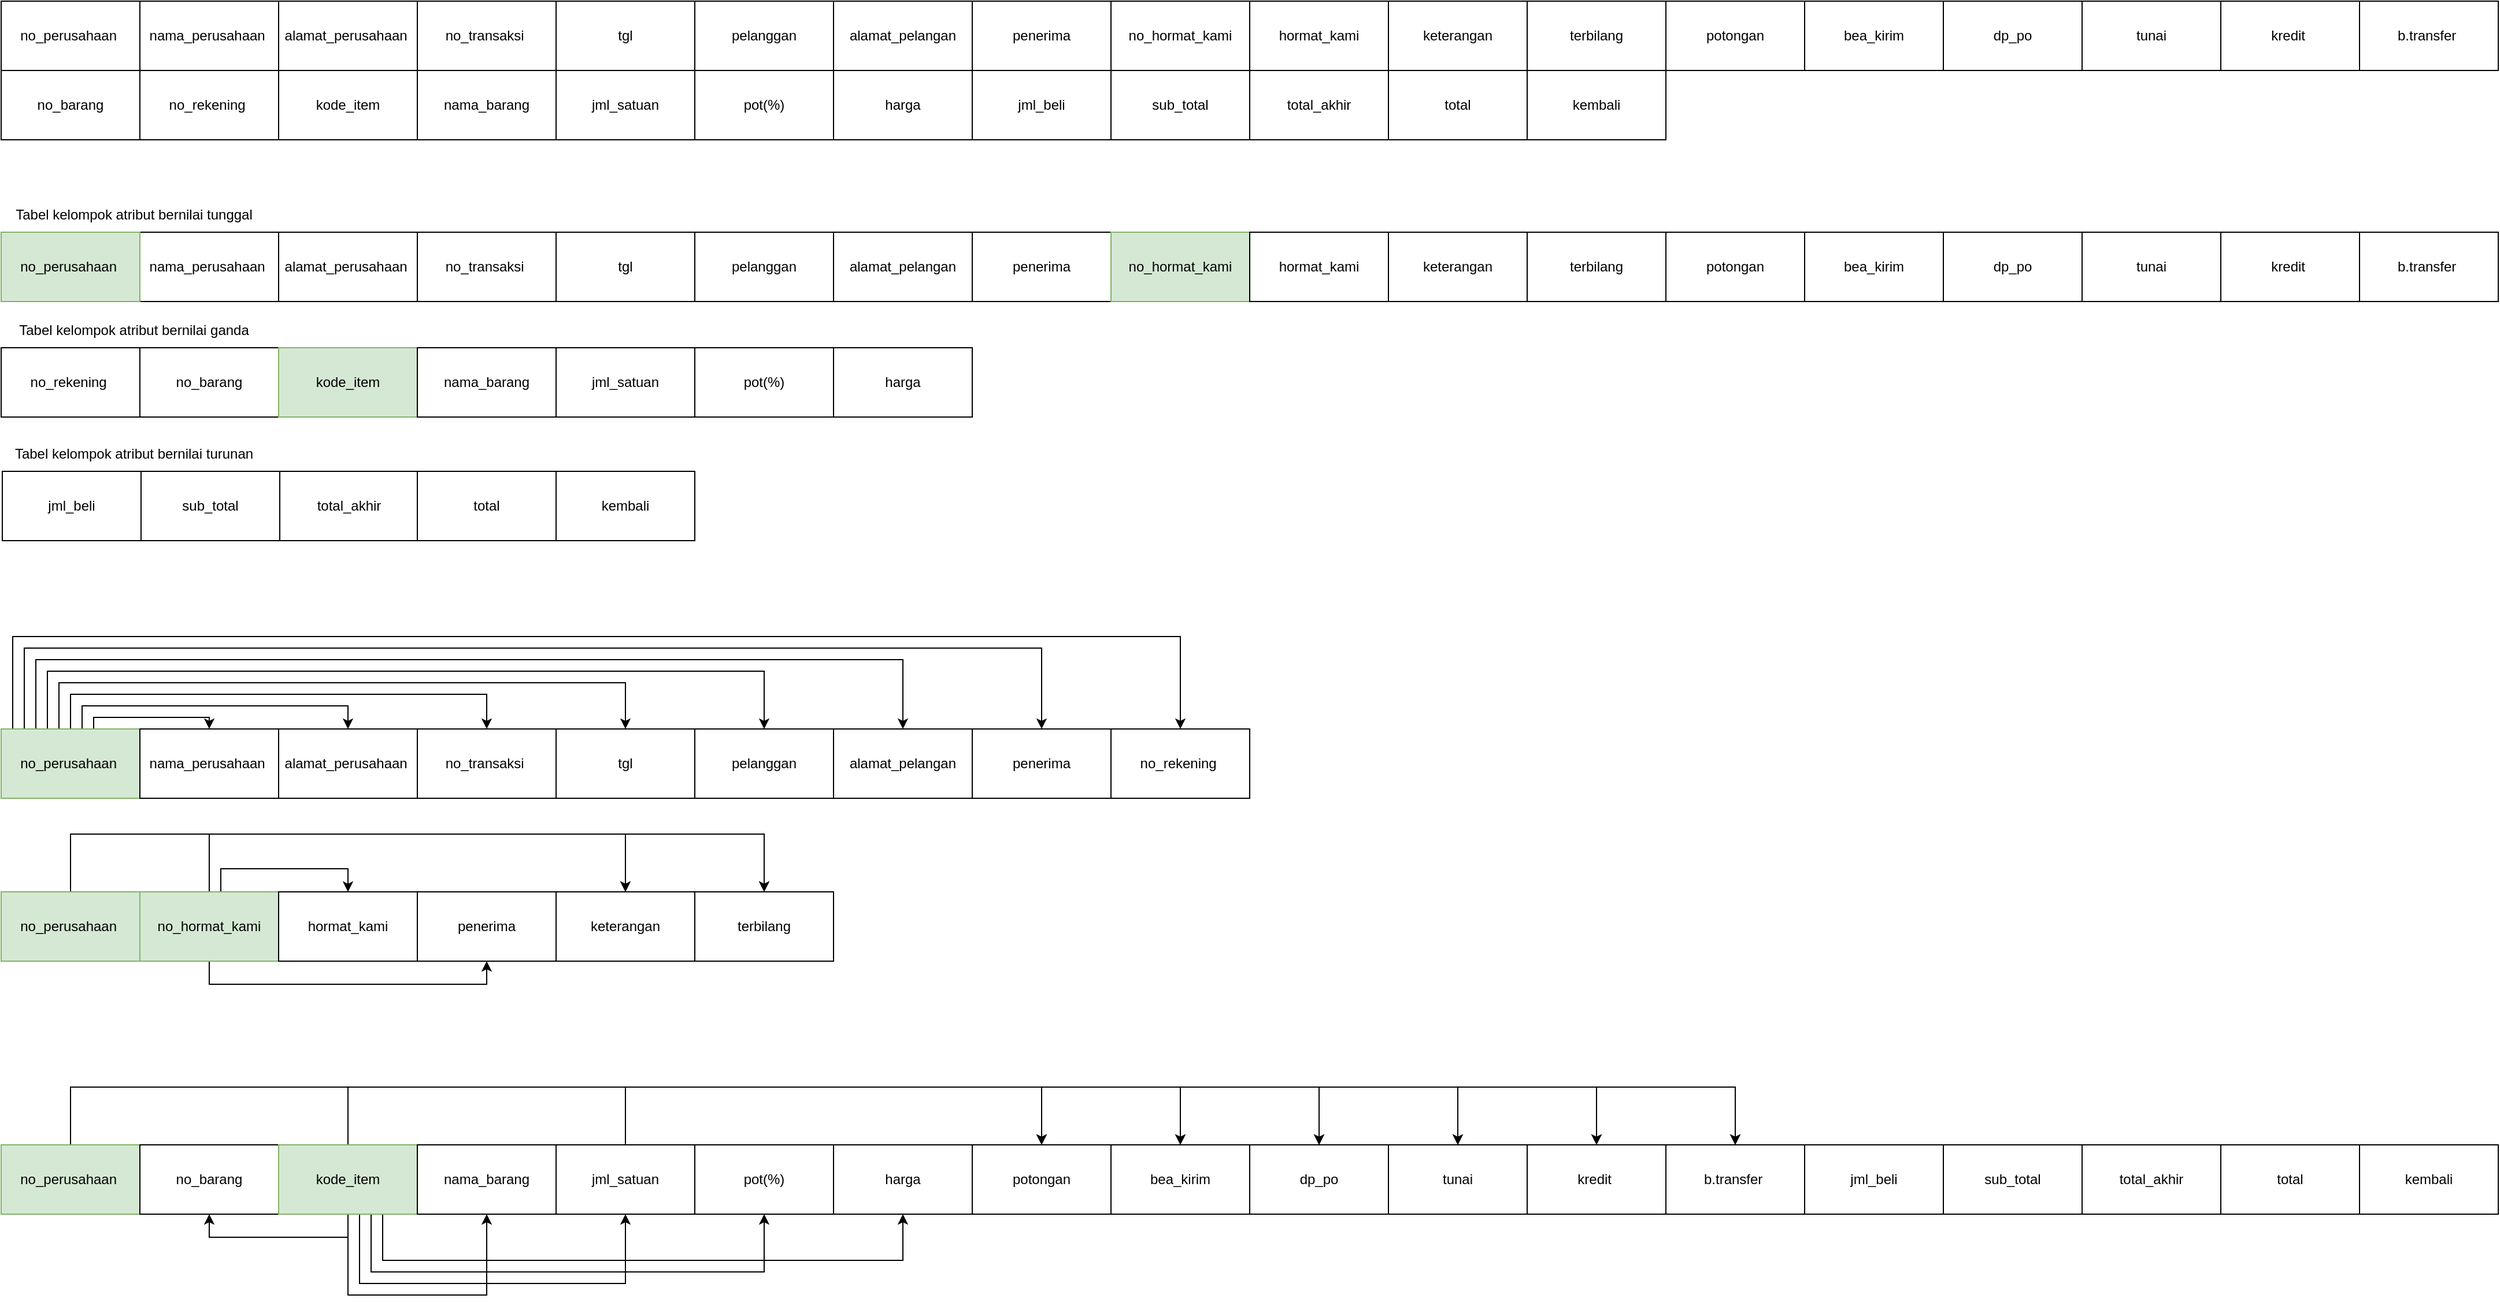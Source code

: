 <mxfile version="22.1.7" type="github">
  <diagram name="Page-1" id="kBbhrOJurJT0HmkiyJ2V">
    <mxGraphModel dx="3053" dy="1663" grid="1" gridSize="10" guides="1" tooltips="1" connect="1" arrows="1" fold="1" page="1" pageScale="1" pageWidth="850" pageHeight="1100" math="0" shadow="0">
      <root>
        <mxCell id="0" />
        <mxCell id="1" parent="0" />
        <mxCell id="bpbYqcK5zOJnf0tQpgTc-1" value="no_perusahaan&amp;nbsp;" style="rounded=0;whiteSpace=wrap;html=1;" parent="1" vertex="1">
          <mxGeometry x="30" y="130" width="120" height="60" as="geometry" />
        </mxCell>
        <mxCell id="bpbYqcK5zOJnf0tQpgTc-2" value="nama_perusahaan&amp;nbsp;" style="rounded=0;whiteSpace=wrap;html=1;" parent="1" vertex="1">
          <mxGeometry x="150" y="130" width="120" height="60" as="geometry" />
        </mxCell>
        <mxCell id="bpbYqcK5zOJnf0tQpgTc-3" value="alamat_perusahaan&amp;nbsp;" style="rounded=0;whiteSpace=wrap;html=1;" parent="1" vertex="1">
          <mxGeometry x="270" y="130" width="120" height="60" as="geometry" />
        </mxCell>
        <mxCell id="bpbYqcK5zOJnf0tQpgTc-4" value="no_transaksi&amp;nbsp;" style="rounded=0;whiteSpace=wrap;html=1;" parent="1" vertex="1">
          <mxGeometry x="390" y="130" width="120" height="60" as="geometry" />
        </mxCell>
        <mxCell id="bpbYqcK5zOJnf0tQpgTc-5" value="tgl" style="rounded=0;whiteSpace=wrap;html=1;" parent="1" vertex="1">
          <mxGeometry x="510" y="130" width="120" height="60" as="geometry" />
        </mxCell>
        <mxCell id="bpbYqcK5zOJnf0tQpgTc-6" value="pelanggan" style="rounded=0;whiteSpace=wrap;html=1;" parent="1" vertex="1">
          <mxGeometry x="630" y="130" width="120" height="60" as="geometry" />
        </mxCell>
        <mxCell id="bpbYqcK5zOJnf0tQpgTc-7" value="alamat_pelangan" style="rounded=0;whiteSpace=wrap;html=1;" parent="1" vertex="1">
          <mxGeometry x="750" y="130" width="120" height="60" as="geometry" />
        </mxCell>
        <mxCell id="bpbYqcK5zOJnf0tQpgTc-8" value="penerima" style="rounded=0;whiteSpace=wrap;html=1;" parent="1" vertex="1">
          <mxGeometry x="870" y="130" width="120" height="60" as="geometry" />
        </mxCell>
        <mxCell id="bpbYqcK5zOJnf0tQpgTc-9" value="hormat_kami" style="rounded=0;whiteSpace=wrap;html=1;" parent="1" vertex="1">
          <mxGeometry x="1110" y="130" width="120" height="60" as="geometry" />
        </mxCell>
        <mxCell id="bpbYqcK5zOJnf0tQpgTc-10" value="keterangan" style="rounded=0;whiteSpace=wrap;html=1;" parent="1" vertex="1">
          <mxGeometry x="1230" y="130" width="120" height="60" as="geometry" />
        </mxCell>
        <mxCell id="bpbYqcK5zOJnf0tQpgTc-11" value="terbilang" style="rounded=0;whiteSpace=wrap;html=1;" parent="1" vertex="1">
          <mxGeometry x="1350" y="130" width="120" height="60" as="geometry" />
        </mxCell>
        <mxCell id="bpbYqcK5zOJnf0tQpgTc-12" value="potongan" style="rounded=0;whiteSpace=wrap;html=1;" parent="1" vertex="1">
          <mxGeometry x="1470" y="130" width="120" height="60" as="geometry" />
        </mxCell>
        <mxCell id="bpbYqcK5zOJnf0tQpgTc-13" value="bea_kirim" style="rounded=0;whiteSpace=wrap;html=1;" parent="1" vertex="1">
          <mxGeometry x="1590" y="130" width="120" height="60" as="geometry" />
        </mxCell>
        <mxCell id="bpbYqcK5zOJnf0tQpgTc-14" value="dp_po" style="rounded=0;whiteSpace=wrap;html=1;" parent="1" vertex="1">
          <mxGeometry x="1710" y="130" width="120" height="60" as="geometry" />
        </mxCell>
        <mxCell id="bpbYqcK5zOJnf0tQpgTc-15" value="tunai" style="rounded=0;whiteSpace=wrap;html=1;" parent="1" vertex="1">
          <mxGeometry x="1830" y="130" width="120" height="60" as="geometry" />
        </mxCell>
        <mxCell id="bpbYqcK5zOJnf0tQpgTc-16" value="kredit&amp;nbsp;" style="rounded=0;whiteSpace=wrap;html=1;" parent="1" vertex="1">
          <mxGeometry x="1950" y="130" width="120" height="60" as="geometry" />
        </mxCell>
        <mxCell id="bpbYqcK5zOJnf0tQpgTc-17" value="b.transfer&amp;nbsp;" style="rounded=0;whiteSpace=wrap;html=1;" parent="1" vertex="1">
          <mxGeometry x="2070" y="130" width="120" height="60" as="geometry" />
        </mxCell>
        <mxCell id="bpbYqcK5zOJnf0tQpgTc-18" value="no_barang" style="rounded=0;whiteSpace=wrap;html=1;" parent="1" vertex="1">
          <mxGeometry x="30" y="190" width="120" height="60" as="geometry" />
        </mxCell>
        <mxCell id="bpbYqcK5zOJnf0tQpgTc-20" value="no_rekening&amp;nbsp;" style="rounded=0;whiteSpace=wrap;html=1;" parent="1" vertex="1">
          <mxGeometry x="150" y="190" width="120" height="60" as="geometry" />
        </mxCell>
        <mxCell id="bpbYqcK5zOJnf0tQpgTc-21" value="kode_item" style="rounded=0;whiteSpace=wrap;html=1;" parent="1" vertex="1">
          <mxGeometry x="270" y="190" width="120" height="60" as="geometry" />
        </mxCell>
        <mxCell id="bpbYqcK5zOJnf0tQpgTc-22" value="nama_barang" style="rounded=0;whiteSpace=wrap;html=1;" parent="1" vertex="1">
          <mxGeometry x="390" y="190" width="120" height="60" as="geometry" />
        </mxCell>
        <mxCell id="bpbYqcK5zOJnf0tQpgTc-23" value="jml_satuan" style="rounded=0;whiteSpace=wrap;html=1;" parent="1" vertex="1">
          <mxGeometry x="510" y="190" width="120" height="60" as="geometry" />
        </mxCell>
        <mxCell id="bpbYqcK5zOJnf0tQpgTc-24" value="pot(%)" style="rounded=0;whiteSpace=wrap;html=1;" parent="1" vertex="1">
          <mxGeometry x="630" y="190" width="120" height="60" as="geometry" />
        </mxCell>
        <mxCell id="bpbYqcK5zOJnf0tQpgTc-25" value="harga" style="rounded=0;whiteSpace=wrap;html=1;" parent="1" vertex="1">
          <mxGeometry x="750" y="190" width="120" height="60" as="geometry" />
        </mxCell>
        <mxCell id="bpbYqcK5zOJnf0tQpgTc-26" value="jml_beli" style="rounded=0;whiteSpace=wrap;html=1;" parent="1" vertex="1">
          <mxGeometry x="870" y="190" width="120" height="60" as="geometry" />
        </mxCell>
        <mxCell id="bpbYqcK5zOJnf0tQpgTc-27" value="sub_total" style="rounded=0;whiteSpace=wrap;html=1;" parent="1" vertex="1">
          <mxGeometry x="990" y="190" width="120" height="60" as="geometry" />
        </mxCell>
        <mxCell id="bpbYqcK5zOJnf0tQpgTc-40" style="edgeStyle=orthogonalEdgeStyle;rounded=0;orthogonalLoop=1;jettySize=auto;html=1;exitX=0.5;exitY=0;exitDx=0;exitDy=0;entryX=0.5;entryY=1;entryDx=0;entryDy=0;" parent="1" target="bpbYqcK5zOJnf0tQpgTc-10" edge="1">
          <mxGeometry relative="1" as="geometry">
            <mxPoint x="1290" y="190" as="sourcePoint" />
          </mxGeometry>
        </mxCell>
        <mxCell id="bpbYqcK5zOJnf0tQpgTc-28" value="total_akhir" style="rounded=0;whiteSpace=wrap;html=1;" parent="1" vertex="1">
          <mxGeometry x="1110" y="190" width="120" height="60" as="geometry" />
        </mxCell>
        <mxCell id="bpbYqcK5zOJnf0tQpgTc-89" style="edgeStyle=orthogonalEdgeStyle;rounded=0;orthogonalLoop=1;jettySize=auto;html=1;entryX=0.5;entryY=0;entryDx=0;entryDy=0;" parent="1" source="bpbYqcK5zOJnf0tQpgTc-30" target="bpbYqcK5zOJnf0tQpgTc-87" edge="1">
          <mxGeometry relative="1" as="geometry">
            <Array as="points">
              <mxPoint x="90" y="851" />
              <mxPoint x="570" y="851" />
            </Array>
          </mxGeometry>
        </mxCell>
        <mxCell id="bpbYqcK5zOJnf0tQpgTc-90" style="edgeStyle=orthogonalEdgeStyle;rounded=0;orthogonalLoop=1;jettySize=auto;html=1;entryX=0.5;entryY=0;entryDx=0;entryDy=0;" parent="1" source="bpbYqcK5zOJnf0tQpgTc-30" target="bpbYqcK5zOJnf0tQpgTc-88" edge="1">
          <mxGeometry relative="1" as="geometry">
            <Array as="points">
              <mxPoint x="90" y="851" />
              <mxPoint x="690" y="851" />
            </Array>
          </mxGeometry>
        </mxCell>
        <mxCell id="bpbYqcK5zOJnf0tQpgTc-30" value="no_perusahaan&amp;nbsp;" style="rounded=0;whiteSpace=wrap;html=1;fillColor=#d5e8d4;strokeColor=#82b366;" parent="1" vertex="1">
          <mxGeometry x="30" y="901" width="120" height="60" as="geometry" />
        </mxCell>
        <mxCell id="bpbYqcK5zOJnf0tQpgTc-31" value="nama_perusahaan&amp;nbsp;" style="rounded=0;whiteSpace=wrap;html=1;" parent="1" vertex="1">
          <mxGeometry x="150" y="330" width="120" height="60" as="geometry" />
        </mxCell>
        <mxCell id="bpbYqcK5zOJnf0tQpgTc-32" value="alamat_perusahaan&amp;nbsp;" style="rounded=0;whiteSpace=wrap;html=1;" parent="1" vertex="1">
          <mxGeometry x="270" y="330" width="120" height="60" as="geometry" />
        </mxCell>
        <mxCell id="bpbYqcK5zOJnf0tQpgTc-33" value="no_transaksi&amp;nbsp;" style="rounded=0;whiteSpace=wrap;html=1;" parent="1" vertex="1">
          <mxGeometry x="390" y="330" width="120" height="60" as="geometry" />
        </mxCell>
        <mxCell id="bpbYqcK5zOJnf0tQpgTc-34" value="tgl" style="rounded=0;whiteSpace=wrap;html=1;" parent="1" vertex="1">
          <mxGeometry x="510" y="330" width="120" height="60" as="geometry" />
        </mxCell>
        <mxCell id="bpbYqcK5zOJnf0tQpgTc-35" value="pelanggan" style="rounded=0;whiteSpace=wrap;html=1;" parent="1" vertex="1">
          <mxGeometry x="630" y="330" width="120" height="60" as="geometry" />
        </mxCell>
        <mxCell id="bpbYqcK5zOJnf0tQpgTc-37" value="alamat_pelangan" style="rounded=0;whiteSpace=wrap;html=1;" parent="1" vertex="1">
          <mxGeometry x="750" y="330" width="120" height="60" as="geometry" />
        </mxCell>
        <mxCell id="bpbYqcK5zOJnf0tQpgTc-38" value="penerima" style="rounded=0;whiteSpace=wrap;html=1;" parent="1" vertex="1">
          <mxGeometry x="870" y="330" width="120" height="60" as="geometry" />
        </mxCell>
        <mxCell id="bpbYqcK5zOJnf0tQpgTc-39" value="no_hormat_kami" style="rounded=0;whiteSpace=wrap;html=1;fillColor=#d5e8d4;strokeColor=#82b366;" parent="1" vertex="1">
          <mxGeometry x="990" y="330" width="120" height="60" as="geometry" />
        </mxCell>
        <mxCell id="bpbYqcK5zOJnf0tQpgTc-131" style="edgeStyle=orthogonalEdgeStyle;rounded=0;orthogonalLoop=1;jettySize=auto;html=1;exitX=0;exitY=1;exitDx=0;exitDy=0;entryX=1;entryY=1;entryDx=0;entryDy=0;" parent="1" source="bpbYqcK5zOJnf0tQpgTc-41" target="bpbYqcK5zOJnf0tQpgTc-74" edge="1">
          <mxGeometry relative="1" as="geometry" />
        </mxCell>
        <mxCell id="bpbYqcK5zOJnf0tQpgTc-41" value="keterangan" style="rounded=0;whiteSpace=wrap;html=1;" parent="1" vertex="1">
          <mxGeometry x="1230" y="330" width="120" height="60" as="geometry" />
        </mxCell>
        <mxCell id="bpbYqcK5zOJnf0tQpgTc-42" value="terbilang" style="rounded=0;whiteSpace=wrap;html=1;" parent="1" vertex="1">
          <mxGeometry x="1350" y="330" width="120" height="60" as="geometry" />
        </mxCell>
        <mxCell id="bpbYqcK5zOJnf0tQpgTc-43" value="potongan" style="rounded=0;whiteSpace=wrap;html=1;" parent="1" vertex="1">
          <mxGeometry x="1470" y="330" width="120" height="60" as="geometry" />
        </mxCell>
        <mxCell id="bpbYqcK5zOJnf0tQpgTc-44" value="bea_kirim" style="rounded=0;whiteSpace=wrap;html=1;" parent="1" vertex="1">
          <mxGeometry x="1590" y="330" width="120" height="60" as="geometry" />
        </mxCell>
        <mxCell id="bpbYqcK5zOJnf0tQpgTc-45" value="dp_po" style="rounded=0;whiteSpace=wrap;html=1;" parent="1" vertex="1">
          <mxGeometry x="1710" y="330" width="120" height="60" as="geometry" />
        </mxCell>
        <mxCell id="bpbYqcK5zOJnf0tQpgTc-46" value="tunai" style="rounded=0;whiteSpace=wrap;html=1;" parent="1" vertex="1">
          <mxGeometry x="1830" y="330" width="120" height="60" as="geometry" />
        </mxCell>
        <mxCell id="bpbYqcK5zOJnf0tQpgTc-47" value="kredit&amp;nbsp;" style="rounded=0;whiteSpace=wrap;html=1;" parent="1" vertex="1">
          <mxGeometry x="1950" y="330" width="120" height="60" as="geometry" />
        </mxCell>
        <mxCell id="bpbYqcK5zOJnf0tQpgTc-48" value="b.transfer&amp;nbsp;" style="rounded=0;whiteSpace=wrap;html=1;" parent="1" vertex="1">
          <mxGeometry x="2070" y="330" width="120" height="60" as="geometry" />
        </mxCell>
        <mxCell id="bpbYqcK5zOJnf0tQpgTc-51" value="no_rekening&amp;nbsp;" style="rounded=0;whiteSpace=wrap;html=1;" parent="1" vertex="1">
          <mxGeometry x="30" y="430" width="120" height="60" as="geometry" />
        </mxCell>
        <mxCell id="bpbYqcK5zOJnf0tQpgTc-52" value="no_barang" style="rounded=0;whiteSpace=wrap;html=1;" parent="1" vertex="1">
          <mxGeometry x="150" y="430" width="120" height="60" as="geometry" />
        </mxCell>
        <mxCell id="bpbYqcK5zOJnf0tQpgTc-53" value="kode_item" style="rounded=0;whiteSpace=wrap;html=1;fillColor=#d5e8d4;strokeColor=#82b366;" parent="1" vertex="1">
          <mxGeometry x="270" y="430" width="120" height="60" as="geometry" />
        </mxCell>
        <mxCell id="bpbYqcK5zOJnf0tQpgTc-54" value="nama_barang" style="rounded=0;whiteSpace=wrap;html=1;" parent="1" vertex="1">
          <mxGeometry x="390" y="430" width="120" height="60" as="geometry" />
        </mxCell>
        <mxCell id="bpbYqcK5zOJnf0tQpgTc-55" value="jml_satuan" style="rounded=0;whiteSpace=wrap;html=1;" parent="1" vertex="1">
          <mxGeometry x="510" y="430" width="120" height="60" as="geometry" />
        </mxCell>
        <mxCell id="bpbYqcK5zOJnf0tQpgTc-56" value="pot(%)" style="rounded=0;whiteSpace=wrap;html=1;" parent="1" vertex="1">
          <mxGeometry x="630" y="430" width="120" height="60" as="geometry" />
        </mxCell>
        <mxCell id="bpbYqcK5zOJnf0tQpgTc-57" value="harga" style="rounded=0;whiteSpace=wrap;html=1;" parent="1" vertex="1">
          <mxGeometry x="750" y="430" width="120" height="60" as="geometry" />
        </mxCell>
        <mxCell id="bpbYqcK5zOJnf0tQpgTc-59" value="jml_beli" style="rounded=0;whiteSpace=wrap;html=1;" parent="1" vertex="1">
          <mxGeometry x="31" y="537" width="120" height="60" as="geometry" />
        </mxCell>
        <mxCell id="bpbYqcK5zOJnf0tQpgTc-60" value="sub_total" style="rounded=0;whiteSpace=wrap;html=1;" parent="1" vertex="1">
          <mxGeometry x="151" y="537" width="120" height="60" as="geometry" />
        </mxCell>
        <mxCell id="bpbYqcK5zOJnf0tQpgTc-61" value="total_akhir" style="rounded=0;whiteSpace=wrap;html=1;" parent="1" vertex="1">
          <mxGeometry x="271" y="537" width="120" height="60" as="geometry" />
        </mxCell>
        <mxCell id="bpbYqcK5zOJnf0tQpgTc-62" value="Tabel kelompok atribut bernilai tunggal" style="text;html=1;strokeColor=none;fillColor=none;align=center;verticalAlign=middle;whiteSpace=wrap;rounded=0;" parent="1" vertex="1">
          <mxGeometry x="30" y="300" width="230" height="30" as="geometry" />
        </mxCell>
        <mxCell id="bpbYqcK5zOJnf0tQpgTc-63" value="Tabel kelompok atribut bernilai ganda" style="text;html=1;strokeColor=none;fillColor=none;align=center;verticalAlign=middle;whiteSpace=wrap;rounded=0;" parent="1" vertex="1">
          <mxGeometry x="30" y="400" width="230" height="30" as="geometry" />
        </mxCell>
        <mxCell id="bpbYqcK5zOJnf0tQpgTc-64" value="Tabel kelompok atribut bernilai turunan" style="text;html=1;strokeColor=none;fillColor=none;align=center;verticalAlign=middle;whiteSpace=wrap;rounded=0;" parent="1" vertex="1">
          <mxGeometry x="30" y="507" width="230" height="30" as="geometry" />
        </mxCell>
        <mxCell id="bpbYqcK5zOJnf0tQpgTc-75" style="edgeStyle=orthogonalEdgeStyle;rounded=0;orthogonalLoop=1;jettySize=auto;html=1;entryX=0.5;entryY=0;entryDx=0;entryDy=0;" parent="1" source="bpbYqcK5zOJnf0tQpgTc-65" target="bpbYqcK5zOJnf0tQpgTc-66" edge="1">
          <mxGeometry relative="1" as="geometry">
            <Array as="points">
              <mxPoint x="110" y="750" />
              <mxPoint x="210" y="750" />
            </Array>
          </mxGeometry>
        </mxCell>
        <mxCell id="bpbYqcK5zOJnf0tQpgTc-76" style="edgeStyle=orthogonalEdgeStyle;rounded=0;orthogonalLoop=1;jettySize=auto;html=1;entryX=0.5;entryY=0;entryDx=0;entryDy=0;" parent="1" source="bpbYqcK5zOJnf0tQpgTc-65" target="bpbYqcK5zOJnf0tQpgTc-67" edge="1">
          <mxGeometry relative="1" as="geometry">
            <Array as="points">
              <mxPoint x="100" y="740" />
              <mxPoint x="330" y="740" />
            </Array>
          </mxGeometry>
        </mxCell>
        <mxCell id="bpbYqcK5zOJnf0tQpgTc-77" style="edgeStyle=orthogonalEdgeStyle;rounded=0;orthogonalLoop=1;jettySize=auto;html=1;entryX=0.5;entryY=0;entryDx=0;entryDy=0;" parent="1" source="bpbYqcK5zOJnf0tQpgTc-65" target="bpbYqcK5zOJnf0tQpgTc-68" edge="1">
          <mxGeometry relative="1" as="geometry">
            <Array as="points">
              <mxPoint x="90" y="730" />
              <mxPoint x="450" y="730" />
            </Array>
          </mxGeometry>
        </mxCell>
        <mxCell id="bpbYqcK5zOJnf0tQpgTc-78" style="edgeStyle=orthogonalEdgeStyle;rounded=0;orthogonalLoop=1;jettySize=auto;html=1;exitX=0.5;exitY=0;exitDx=0;exitDy=0;entryX=0.5;entryY=0;entryDx=0;entryDy=0;" parent="1" source="bpbYqcK5zOJnf0tQpgTc-65" target="bpbYqcK5zOJnf0tQpgTc-69" edge="1">
          <mxGeometry relative="1" as="geometry">
            <Array as="points">
              <mxPoint x="80" y="760" />
              <mxPoint x="80" y="720" />
              <mxPoint x="570" y="720" />
            </Array>
          </mxGeometry>
        </mxCell>
        <mxCell id="bpbYqcK5zOJnf0tQpgTc-79" style="edgeStyle=orthogonalEdgeStyle;rounded=0;orthogonalLoop=1;jettySize=auto;html=1;entryX=0.5;entryY=0;entryDx=0;entryDy=0;" parent="1" source="bpbYqcK5zOJnf0tQpgTc-65" target="bpbYqcK5zOJnf0tQpgTc-70" edge="1">
          <mxGeometry relative="1" as="geometry">
            <Array as="points">
              <mxPoint x="70" y="710" />
              <mxPoint x="690" y="710" />
            </Array>
          </mxGeometry>
        </mxCell>
        <mxCell id="bpbYqcK5zOJnf0tQpgTc-80" style="edgeStyle=orthogonalEdgeStyle;rounded=0;orthogonalLoop=1;jettySize=auto;html=1;exitX=0.5;exitY=0;exitDx=0;exitDy=0;entryX=0.5;entryY=0;entryDx=0;entryDy=0;" parent="1" source="bpbYqcK5zOJnf0tQpgTc-65" target="bpbYqcK5zOJnf0tQpgTc-71" edge="1">
          <mxGeometry relative="1" as="geometry">
            <Array as="points">
              <mxPoint x="60" y="760" />
              <mxPoint x="60" y="700" />
              <mxPoint x="810" y="700" />
            </Array>
          </mxGeometry>
        </mxCell>
        <mxCell id="bpbYqcK5zOJnf0tQpgTc-81" style="edgeStyle=orthogonalEdgeStyle;rounded=0;orthogonalLoop=1;jettySize=auto;html=1;entryX=0.5;entryY=0;entryDx=0;entryDy=0;" parent="1" source="bpbYqcK5zOJnf0tQpgTc-65" target="bpbYqcK5zOJnf0tQpgTc-72" edge="1">
          <mxGeometry relative="1" as="geometry">
            <Array as="points">
              <mxPoint x="50" y="690" />
              <mxPoint x="930" y="690" />
            </Array>
          </mxGeometry>
        </mxCell>
        <mxCell id="bpbYqcK5zOJnf0tQpgTc-82" style="edgeStyle=orthogonalEdgeStyle;rounded=0;orthogonalLoop=1;jettySize=auto;html=1;entryX=0.5;entryY=0;entryDx=0;entryDy=0;" parent="1" source="bpbYqcK5zOJnf0tQpgTc-65" target="bpbYqcK5zOJnf0tQpgTc-73" edge="1">
          <mxGeometry relative="1" as="geometry">
            <Array as="points">
              <mxPoint x="40" y="680" />
              <mxPoint x="1050" y="680" />
            </Array>
          </mxGeometry>
        </mxCell>
        <mxCell id="bpbYqcK5zOJnf0tQpgTc-65" value="no_perusahaan&amp;nbsp;" style="rounded=0;whiteSpace=wrap;html=1;fillColor=#d5e8d4;strokeColor=#82b366;" parent="1" vertex="1">
          <mxGeometry x="30" y="760" width="120" height="60" as="geometry" />
        </mxCell>
        <mxCell id="bpbYqcK5zOJnf0tQpgTc-66" value="nama_perusahaan&amp;nbsp;" style="rounded=0;whiteSpace=wrap;html=1;" parent="1" vertex="1">
          <mxGeometry x="150" y="760" width="120" height="60" as="geometry" />
        </mxCell>
        <mxCell id="bpbYqcK5zOJnf0tQpgTc-67" value="alamat_perusahaan&amp;nbsp;" style="rounded=0;whiteSpace=wrap;html=1;" parent="1" vertex="1">
          <mxGeometry x="270" y="760" width="120" height="60" as="geometry" />
        </mxCell>
        <mxCell id="bpbYqcK5zOJnf0tQpgTc-68" value="no_transaksi&amp;nbsp;" style="rounded=0;whiteSpace=wrap;html=1;" parent="1" vertex="1">
          <mxGeometry x="390" y="760" width="120" height="60" as="geometry" />
        </mxCell>
        <mxCell id="bpbYqcK5zOJnf0tQpgTc-69" value="tgl" style="rounded=0;whiteSpace=wrap;html=1;" parent="1" vertex="1">
          <mxGeometry x="510" y="760" width="120" height="60" as="geometry" />
        </mxCell>
        <mxCell id="bpbYqcK5zOJnf0tQpgTc-70" value="pelanggan" style="rounded=0;whiteSpace=wrap;html=1;" parent="1" vertex="1">
          <mxGeometry x="630" y="760" width="120" height="60" as="geometry" />
        </mxCell>
        <mxCell id="bpbYqcK5zOJnf0tQpgTc-71" value="alamat_pelangan" style="rounded=0;whiteSpace=wrap;html=1;" parent="1" vertex="1">
          <mxGeometry x="750" y="760" width="120" height="60" as="geometry" />
        </mxCell>
        <mxCell id="bpbYqcK5zOJnf0tQpgTc-72" value="penerima" style="rounded=0;whiteSpace=wrap;html=1;" parent="1" vertex="1">
          <mxGeometry x="870" y="760" width="120" height="60" as="geometry" />
        </mxCell>
        <mxCell id="bpbYqcK5zOJnf0tQpgTc-73" value="no_rekening&amp;nbsp;" style="rounded=0;whiteSpace=wrap;html=1;" parent="1" vertex="1">
          <mxGeometry x="990" y="760" width="120" height="60" as="geometry" />
        </mxCell>
        <mxCell id="bpbYqcK5zOJnf0tQpgTc-74" value="hormat_kami" style="rounded=0;whiteSpace=wrap;html=1;" parent="1" vertex="1">
          <mxGeometry x="1110" y="330" width="120" height="60" as="geometry" />
        </mxCell>
        <mxCell id="bpbYqcK5zOJnf0tQpgTc-91" style="edgeStyle=orthogonalEdgeStyle;rounded=0;orthogonalLoop=1;jettySize=auto;html=1;entryX=0.5;entryY=0;entryDx=0;entryDy=0;" parent="1" source="bpbYqcK5zOJnf0tQpgTc-84" target="bpbYqcK5zOJnf0tQpgTc-87" edge="1">
          <mxGeometry relative="1" as="geometry">
            <Array as="points">
              <mxPoint x="210" y="851" />
              <mxPoint x="570" y="851" />
            </Array>
          </mxGeometry>
        </mxCell>
        <mxCell id="bpbYqcK5zOJnf0tQpgTc-92" style="edgeStyle=orthogonalEdgeStyle;rounded=0;orthogonalLoop=1;jettySize=auto;html=1;entryX=0.5;entryY=0;entryDx=0;entryDy=0;" parent="1" source="bpbYqcK5zOJnf0tQpgTc-84" target="bpbYqcK5zOJnf0tQpgTc-88" edge="1">
          <mxGeometry relative="1" as="geometry">
            <Array as="points">
              <mxPoint x="210" y="851" />
              <mxPoint x="690" y="851" />
            </Array>
          </mxGeometry>
        </mxCell>
        <mxCell id="bpbYqcK5zOJnf0tQpgTc-94" style="edgeStyle=orthogonalEdgeStyle;rounded=0;orthogonalLoop=1;jettySize=auto;html=1;" parent="1" source="bpbYqcK5zOJnf0tQpgTc-84" edge="1">
          <mxGeometry relative="1" as="geometry">
            <mxPoint x="330" y="901" as="targetPoint" />
            <Array as="points">
              <mxPoint x="220" y="881" />
              <mxPoint x="330" y="881" />
            </Array>
          </mxGeometry>
        </mxCell>
        <mxCell id="bpbYqcK5zOJnf0tQpgTc-95" style="edgeStyle=orthogonalEdgeStyle;rounded=0;orthogonalLoop=1;jettySize=auto;html=1;entryX=0.5;entryY=1;entryDx=0;entryDy=0;" parent="1" source="bpbYqcK5zOJnf0tQpgTc-84" target="bpbYqcK5zOJnf0tQpgTc-86" edge="1">
          <mxGeometry relative="1" as="geometry">
            <Array as="points">
              <mxPoint x="210" y="981" />
              <mxPoint x="450" y="981" />
            </Array>
          </mxGeometry>
        </mxCell>
        <mxCell id="bpbYqcK5zOJnf0tQpgTc-84" value="no_hormat_kami" style="rounded=0;whiteSpace=wrap;html=1;fillColor=#d5e8d4;strokeColor=#82b366;" parent="1" vertex="1">
          <mxGeometry x="150" y="901" width="120" height="60" as="geometry" />
        </mxCell>
        <mxCell id="bpbYqcK5zOJnf0tQpgTc-85" value="hormat_kami" style="rounded=0;whiteSpace=wrap;html=1;" parent="1" vertex="1">
          <mxGeometry x="270" y="901" width="120" height="60" as="geometry" />
        </mxCell>
        <mxCell id="bpbYqcK5zOJnf0tQpgTc-86" value="penerima" style="rounded=0;whiteSpace=wrap;html=1;" parent="1" vertex="1">
          <mxGeometry x="390" y="901" width="120" height="60" as="geometry" />
        </mxCell>
        <mxCell id="bpbYqcK5zOJnf0tQpgTc-87" value="keterangan" style="rounded=0;whiteSpace=wrap;html=1;" parent="1" vertex="1">
          <mxGeometry x="510" y="901" width="120" height="60" as="geometry" />
        </mxCell>
        <mxCell id="bpbYqcK5zOJnf0tQpgTc-88" value="terbilang" style="rounded=0;whiteSpace=wrap;html=1;" parent="1" vertex="1">
          <mxGeometry x="630" y="901" width="120" height="60" as="geometry" />
        </mxCell>
        <mxCell id="bpbYqcK5zOJnf0tQpgTc-96" value="no_perusahaan&amp;nbsp;" style="rounded=0;whiteSpace=wrap;html=1;fillColor=#d5e8d4;strokeColor=#82b366;" parent="1" vertex="1">
          <mxGeometry x="30" y="330" width="120" height="60" as="geometry" />
        </mxCell>
        <mxCell id="bpbYqcK5zOJnf0tQpgTc-111" style="edgeStyle=orthogonalEdgeStyle;rounded=0;orthogonalLoop=1;jettySize=auto;html=1;entryX=0.5;entryY=0;entryDx=0;entryDy=0;" parent="1" source="bpbYqcK5zOJnf0tQpgTc-97" target="bpbYqcK5zOJnf0tQpgTc-105" edge="1">
          <mxGeometry relative="1" as="geometry">
            <Array as="points">
              <mxPoint x="90" y="1070" />
              <mxPoint x="930" y="1070" />
            </Array>
          </mxGeometry>
        </mxCell>
        <mxCell id="bpbYqcK5zOJnf0tQpgTc-112" style="edgeStyle=orthogonalEdgeStyle;rounded=0;orthogonalLoop=1;jettySize=auto;html=1;entryX=0.5;entryY=0;entryDx=0;entryDy=0;" parent="1" source="bpbYqcK5zOJnf0tQpgTc-97" target="bpbYqcK5zOJnf0tQpgTc-106" edge="1">
          <mxGeometry relative="1" as="geometry">
            <Array as="points">
              <mxPoint x="90" y="1070" />
              <mxPoint x="1050" y="1070" />
            </Array>
          </mxGeometry>
        </mxCell>
        <mxCell id="bpbYqcK5zOJnf0tQpgTc-113" style="edgeStyle=orthogonalEdgeStyle;rounded=0;orthogonalLoop=1;jettySize=auto;html=1;entryX=0.5;entryY=0;entryDx=0;entryDy=0;" parent="1" source="bpbYqcK5zOJnf0tQpgTc-97" target="bpbYqcK5zOJnf0tQpgTc-107" edge="1">
          <mxGeometry relative="1" as="geometry">
            <Array as="points">
              <mxPoint x="90" y="1070" />
              <mxPoint x="1170" y="1070" />
            </Array>
          </mxGeometry>
        </mxCell>
        <mxCell id="bpbYqcK5zOJnf0tQpgTc-114" style="edgeStyle=orthogonalEdgeStyle;rounded=0;orthogonalLoop=1;jettySize=auto;html=1;entryX=0.5;entryY=0;entryDx=0;entryDy=0;" parent="1" source="bpbYqcK5zOJnf0tQpgTc-97" target="bpbYqcK5zOJnf0tQpgTc-108" edge="1">
          <mxGeometry relative="1" as="geometry">
            <Array as="points">
              <mxPoint x="90" y="1070" />
              <mxPoint x="1290" y="1070" />
            </Array>
          </mxGeometry>
        </mxCell>
        <mxCell id="bpbYqcK5zOJnf0tQpgTc-115" style="edgeStyle=orthogonalEdgeStyle;rounded=0;orthogonalLoop=1;jettySize=auto;html=1;entryX=0.5;entryY=0;entryDx=0;entryDy=0;" parent="1" source="bpbYqcK5zOJnf0tQpgTc-97" target="bpbYqcK5zOJnf0tQpgTc-109" edge="1">
          <mxGeometry relative="1" as="geometry">
            <Array as="points">
              <mxPoint x="90" y="1070" />
              <mxPoint x="1410" y="1070" />
            </Array>
          </mxGeometry>
        </mxCell>
        <mxCell id="bpbYqcK5zOJnf0tQpgTc-116" style="edgeStyle=orthogonalEdgeStyle;rounded=0;orthogonalLoop=1;jettySize=auto;html=1;entryX=0.5;entryY=0;entryDx=0;entryDy=0;" parent="1" source="bpbYqcK5zOJnf0tQpgTc-97" target="bpbYqcK5zOJnf0tQpgTc-110" edge="1">
          <mxGeometry relative="1" as="geometry">
            <Array as="points">
              <mxPoint x="90" y="1070" />
              <mxPoint x="1530" y="1070" />
            </Array>
          </mxGeometry>
        </mxCell>
        <mxCell id="bpbYqcK5zOJnf0tQpgTc-97" value="no_perusahaan&amp;nbsp;" style="rounded=0;whiteSpace=wrap;html=1;fillColor=#d5e8d4;strokeColor=#82b366;" parent="1" vertex="1">
          <mxGeometry x="30" y="1120" width="120" height="60" as="geometry" />
        </mxCell>
        <mxCell id="bpbYqcK5zOJnf0tQpgTc-98" value="no_barang" style="rounded=0;whiteSpace=wrap;html=1;" parent="1" vertex="1">
          <mxGeometry x="150" y="1120" width="120" height="60" as="geometry" />
        </mxCell>
        <mxCell id="bpbYqcK5zOJnf0tQpgTc-117" style="edgeStyle=orthogonalEdgeStyle;rounded=0;orthogonalLoop=1;jettySize=auto;html=1;entryX=0.5;entryY=0;entryDx=0;entryDy=0;" parent="1" source="bpbYqcK5zOJnf0tQpgTc-99" target="bpbYqcK5zOJnf0tQpgTc-105" edge="1">
          <mxGeometry relative="1" as="geometry">
            <Array as="points">
              <mxPoint x="330" y="1070" />
              <mxPoint x="930" y="1070" />
            </Array>
          </mxGeometry>
        </mxCell>
        <mxCell id="bpbYqcK5zOJnf0tQpgTc-118" style="edgeStyle=orthogonalEdgeStyle;rounded=0;orthogonalLoop=1;jettySize=auto;html=1;entryX=0.5;entryY=0;entryDx=0;entryDy=0;" parent="1" source="bpbYqcK5zOJnf0tQpgTc-99" target="bpbYqcK5zOJnf0tQpgTc-106" edge="1">
          <mxGeometry relative="1" as="geometry">
            <Array as="points">
              <mxPoint x="330" y="1070" />
              <mxPoint x="1050" y="1070" />
            </Array>
          </mxGeometry>
        </mxCell>
        <mxCell id="bpbYqcK5zOJnf0tQpgTc-119" style="edgeStyle=orthogonalEdgeStyle;rounded=0;orthogonalLoop=1;jettySize=auto;html=1;entryX=0.5;entryY=0;entryDx=0;entryDy=0;" parent="1" source="bpbYqcK5zOJnf0tQpgTc-99" target="bpbYqcK5zOJnf0tQpgTc-107" edge="1">
          <mxGeometry relative="1" as="geometry">
            <Array as="points">
              <mxPoint x="330" y="1070" />
              <mxPoint x="1170" y="1070" />
            </Array>
          </mxGeometry>
        </mxCell>
        <mxCell id="bpbYqcK5zOJnf0tQpgTc-120" style="edgeStyle=orthogonalEdgeStyle;rounded=0;orthogonalLoop=1;jettySize=auto;html=1;entryX=0.5;entryY=0;entryDx=0;entryDy=0;" parent="1" source="bpbYqcK5zOJnf0tQpgTc-99" target="bpbYqcK5zOJnf0tQpgTc-108" edge="1">
          <mxGeometry relative="1" as="geometry">
            <Array as="points">
              <mxPoint x="330" y="1070" />
              <mxPoint x="1290" y="1070" />
            </Array>
          </mxGeometry>
        </mxCell>
        <mxCell id="bpbYqcK5zOJnf0tQpgTc-121" style="edgeStyle=orthogonalEdgeStyle;rounded=0;orthogonalLoop=1;jettySize=auto;html=1;entryX=0.5;entryY=0;entryDx=0;entryDy=0;" parent="1" target="bpbYqcK5zOJnf0tQpgTc-109" edge="1">
          <mxGeometry relative="1" as="geometry">
            <mxPoint x="330" y="1120" as="sourcePoint" />
            <Array as="points">
              <mxPoint x="330" y="1070" />
              <mxPoint x="1410" y="1070" />
            </Array>
          </mxGeometry>
        </mxCell>
        <mxCell id="bpbYqcK5zOJnf0tQpgTc-122" style="edgeStyle=orthogonalEdgeStyle;rounded=0;orthogonalLoop=1;jettySize=auto;html=1;entryX=0.5;entryY=0;entryDx=0;entryDy=0;" parent="1" source="bpbYqcK5zOJnf0tQpgTc-99" target="bpbYqcK5zOJnf0tQpgTc-110" edge="1">
          <mxGeometry relative="1" as="geometry">
            <Array as="points">
              <mxPoint x="330" y="1070" />
              <mxPoint x="1530" y="1070" />
            </Array>
          </mxGeometry>
        </mxCell>
        <mxCell id="bpbYqcK5zOJnf0tQpgTc-123" style="edgeStyle=orthogonalEdgeStyle;rounded=0;orthogonalLoop=1;jettySize=auto;html=1;entryX=0.5;entryY=1;entryDx=0;entryDy=0;" parent="1" source="bpbYqcK5zOJnf0tQpgTc-99" target="bpbYqcK5zOJnf0tQpgTc-98" edge="1">
          <mxGeometry relative="1" as="geometry">
            <Array as="points">
              <mxPoint x="330" y="1200" />
              <mxPoint x="210" y="1200" />
            </Array>
          </mxGeometry>
        </mxCell>
        <mxCell id="bpbYqcK5zOJnf0tQpgTc-126" style="edgeStyle=orthogonalEdgeStyle;rounded=0;orthogonalLoop=1;jettySize=auto;html=1;entryX=0.5;entryY=1;entryDx=0;entryDy=0;" parent="1" source="bpbYqcK5zOJnf0tQpgTc-99" target="bpbYqcK5zOJnf0tQpgTc-100" edge="1">
          <mxGeometry relative="1" as="geometry">
            <Array as="points">
              <mxPoint x="330" y="1250" />
              <mxPoint x="450" y="1250" />
            </Array>
          </mxGeometry>
        </mxCell>
        <mxCell id="bpbYqcK5zOJnf0tQpgTc-127" style="edgeStyle=orthogonalEdgeStyle;rounded=0;orthogonalLoop=1;jettySize=auto;html=1;entryX=0.5;entryY=1;entryDx=0;entryDy=0;" parent="1" source="bpbYqcK5zOJnf0tQpgTc-99" target="bpbYqcK5zOJnf0tQpgTc-101" edge="1">
          <mxGeometry relative="1" as="geometry">
            <Array as="points">
              <mxPoint x="330" y="1070" />
              <mxPoint x="570" y="1070" />
            </Array>
          </mxGeometry>
        </mxCell>
        <mxCell id="bpbYqcK5zOJnf0tQpgTc-128" style="edgeStyle=orthogonalEdgeStyle;rounded=0;orthogonalLoop=1;jettySize=auto;html=1;entryX=0.5;entryY=1;entryDx=0;entryDy=0;" parent="1" source="bpbYqcK5zOJnf0tQpgTc-99" target="bpbYqcK5zOJnf0tQpgTc-102" edge="1">
          <mxGeometry relative="1" as="geometry">
            <Array as="points">
              <mxPoint x="350" y="1230" />
              <mxPoint x="690" y="1230" />
            </Array>
          </mxGeometry>
        </mxCell>
        <mxCell id="bpbYqcK5zOJnf0tQpgTc-129" style="edgeStyle=orthogonalEdgeStyle;rounded=0;orthogonalLoop=1;jettySize=auto;html=1;entryX=0.5;entryY=1;entryDx=0;entryDy=0;" parent="1" source="bpbYqcK5zOJnf0tQpgTc-99" target="bpbYqcK5zOJnf0tQpgTc-103" edge="1">
          <mxGeometry relative="1" as="geometry">
            <Array as="points">
              <mxPoint x="360" y="1220" />
              <mxPoint x="810" y="1220" />
            </Array>
          </mxGeometry>
        </mxCell>
        <mxCell id="bpbYqcK5zOJnf0tQpgTc-133" style="edgeStyle=orthogonalEdgeStyle;rounded=0;orthogonalLoop=1;jettySize=auto;html=1;entryX=0.5;entryY=1;entryDx=0;entryDy=0;" parent="1" source="bpbYqcK5zOJnf0tQpgTc-99" target="bpbYqcK5zOJnf0tQpgTc-101" edge="1">
          <mxGeometry relative="1" as="geometry">
            <Array as="points">
              <mxPoint x="340" y="1240" />
              <mxPoint x="570" y="1240" />
            </Array>
          </mxGeometry>
        </mxCell>
        <mxCell id="bpbYqcK5zOJnf0tQpgTc-99" value="kode_item" style="rounded=0;whiteSpace=wrap;html=1;fillColor=#d5e8d4;strokeColor=#82b366;" parent="1" vertex="1">
          <mxGeometry x="270" y="1120" width="120" height="60" as="geometry" />
        </mxCell>
        <mxCell id="bpbYqcK5zOJnf0tQpgTc-100" value="nama_barang" style="rounded=0;whiteSpace=wrap;html=1;" parent="1" vertex="1">
          <mxGeometry x="390" y="1120" width="120" height="60" as="geometry" />
        </mxCell>
        <mxCell id="bpbYqcK5zOJnf0tQpgTc-101" value="jml_satuan" style="rounded=0;whiteSpace=wrap;html=1;" parent="1" vertex="1">
          <mxGeometry x="510" y="1120" width="120" height="60" as="geometry" />
        </mxCell>
        <mxCell id="bpbYqcK5zOJnf0tQpgTc-102" value="pot(%)" style="rounded=0;whiteSpace=wrap;html=1;" parent="1" vertex="1">
          <mxGeometry x="630" y="1120" width="120" height="60" as="geometry" />
        </mxCell>
        <mxCell id="bpbYqcK5zOJnf0tQpgTc-103" value="harga" style="rounded=0;whiteSpace=wrap;html=1;" parent="1" vertex="1">
          <mxGeometry x="750" y="1120" width="120" height="60" as="geometry" />
        </mxCell>
        <mxCell id="bpbYqcK5zOJnf0tQpgTc-104" value="no_hormat_kami" style="rounded=0;whiteSpace=wrap;html=1;" parent="1" vertex="1">
          <mxGeometry x="990" y="130" width="120" height="60" as="geometry" />
        </mxCell>
        <mxCell id="bpbYqcK5zOJnf0tQpgTc-105" value="potongan" style="rounded=0;whiteSpace=wrap;html=1;" parent="1" vertex="1">
          <mxGeometry x="870" y="1120" width="120" height="60" as="geometry" />
        </mxCell>
        <mxCell id="bpbYqcK5zOJnf0tQpgTc-106" value="bea_kirim" style="rounded=0;whiteSpace=wrap;html=1;" parent="1" vertex="1">
          <mxGeometry x="990" y="1120" width="120" height="60" as="geometry" />
        </mxCell>
        <mxCell id="bpbYqcK5zOJnf0tQpgTc-107" value="dp_po" style="rounded=0;whiteSpace=wrap;html=1;" parent="1" vertex="1">
          <mxGeometry x="1110" y="1120" width="120" height="60" as="geometry" />
        </mxCell>
        <mxCell id="bpbYqcK5zOJnf0tQpgTc-108" value="tunai" style="rounded=0;whiteSpace=wrap;html=1;" parent="1" vertex="1">
          <mxGeometry x="1230" y="1120" width="120" height="60" as="geometry" />
        </mxCell>
        <mxCell id="bpbYqcK5zOJnf0tQpgTc-109" value="kredit&amp;nbsp;" style="rounded=0;whiteSpace=wrap;html=1;" parent="1" vertex="1">
          <mxGeometry x="1350" y="1120" width="120" height="60" as="geometry" />
        </mxCell>
        <mxCell id="bpbYqcK5zOJnf0tQpgTc-110" value="b.transfer&amp;nbsp;" style="rounded=0;whiteSpace=wrap;html=1;" parent="1" vertex="1">
          <mxGeometry x="1470" y="1120" width="120" height="60" as="geometry" />
        </mxCell>
        <mxCell id="bpbYqcK5zOJnf0tQpgTc-130" value="total" style="rounded=0;whiteSpace=wrap;html=1;" parent="1" vertex="1">
          <mxGeometry x="1230" y="190" width="120" height="60" as="geometry" />
        </mxCell>
        <mxCell id="bpbYqcK5zOJnf0tQpgTc-134" value="jml_beli" style="rounded=0;whiteSpace=wrap;html=1;" parent="1" vertex="1">
          <mxGeometry x="1590" y="1120" width="120" height="60" as="geometry" />
        </mxCell>
        <mxCell id="bpbYqcK5zOJnf0tQpgTc-135" value="sub_total" style="rounded=0;whiteSpace=wrap;html=1;" parent="1" vertex="1">
          <mxGeometry x="1710" y="1120" width="120" height="60" as="geometry" />
        </mxCell>
        <mxCell id="bpbYqcK5zOJnf0tQpgTc-136" value="total_akhir" style="rounded=0;whiteSpace=wrap;html=1;" parent="1" vertex="1">
          <mxGeometry x="1830" y="1120" width="120" height="60" as="geometry" />
        </mxCell>
        <mxCell id="bpbYqcK5zOJnf0tQpgTc-137" value="total" style="rounded=0;whiteSpace=wrap;html=1;" parent="1" vertex="1">
          <mxGeometry x="1950" y="1120" width="120" height="60" as="geometry" />
        </mxCell>
        <mxCell id="feltQatrJIaa5L92mKcE-1" value="total" style="rounded=0;whiteSpace=wrap;html=1;" parent="1" vertex="1">
          <mxGeometry x="390" y="537" width="120" height="60" as="geometry" />
        </mxCell>
        <mxCell id="feltQatrJIaa5L92mKcE-2" value="kembali" style="rounded=0;whiteSpace=wrap;html=1;" parent="1" vertex="1">
          <mxGeometry x="510" y="537" width="120" height="60" as="geometry" />
        </mxCell>
        <mxCell id="feltQatrJIaa5L92mKcE-3" value="kembali" style="rounded=0;whiteSpace=wrap;html=1;" parent="1" vertex="1">
          <mxGeometry x="2070" y="1120" width="120" height="60" as="geometry" />
        </mxCell>
        <mxCell id="GXvbKSVf6ufCUX1Tdscx-1" value="kembali" style="rounded=0;whiteSpace=wrap;html=1;" vertex="1" parent="1">
          <mxGeometry x="1350" y="190" width="120" height="60" as="geometry" />
        </mxCell>
      </root>
    </mxGraphModel>
  </diagram>
</mxfile>

